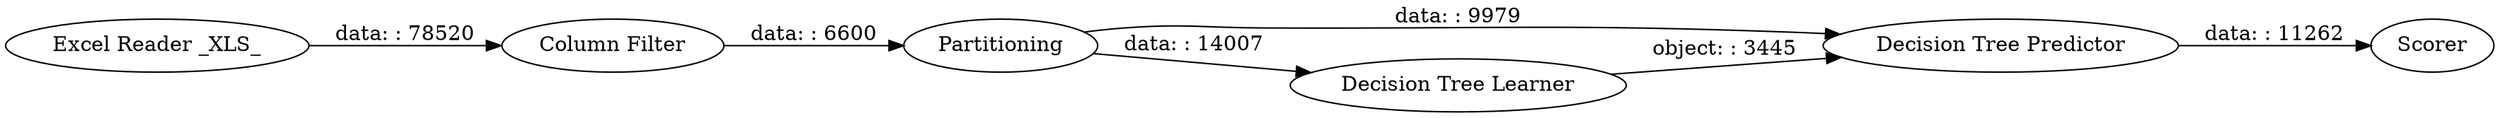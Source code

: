 digraph {
	"858213486746872036_5" [label="Decision Tree Predictor"]
	"858213486746872036_4" [label="Decision Tree Learner"]
	"858213486746872036_1" [label="Excel Reader _XLS_"]
	"858213486746872036_3" [label=Partitioning]
	"858213486746872036_6" [label=Scorer]
	"858213486746872036_2" [label="Column Filter"]
	"858213486746872036_5" -> "858213486746872036_6" [label="data: : 11262"]
	"858213486746872036_1" -> "858213486746872036_2" [label="data: : 78520"]
	"858213486746872036_3" -> "858213486746872036_4" [label="data: : 14007"]
	"858213486746872036_4" -> "858213486746872036_5" [label="object: : 3445"]
	"858213486746872036_2" -> "858213486746872036_3" [label="data: : 6600"]
	"858213486746872036_3" -> "858213486746872036_5" [label="data: : 9979"]
	rankdir=LR
}
